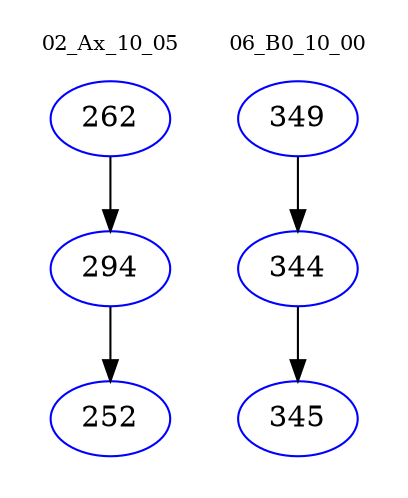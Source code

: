 digraph{
subgraph cluster_0 {
color = white
label = "02_Ax_10_05";
fontsize=10;
T0_262 [label="262", color="blue"]
T0_262 -> T0_294 [color="black"]
T0_294 [label="294", color="blue"]
T0_294 -> T0_252 [color="black"]
T0_252 [label="252", color="blue"]
}
subgraph cluster_1 {
color = white
label = "06_B0_10_00";
fontsize=10;
T1_349 [label="349", color="blue"]
T1_349 -> T1_344 [color="black"]
T1_344 [label="344", color="blue"]
T1_344 -> T1_345 [color="black"]
T1_345 [label="345", color="blue"]
}
}
